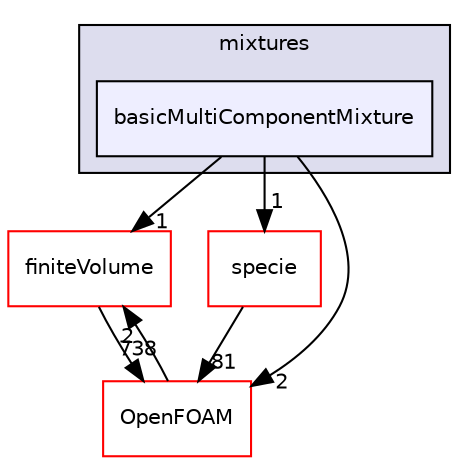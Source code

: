 digraph "src/thermophysicalModels/reactionThermo/mixtures/basicMultiComponentMixture" {
  bgcolor=transparent;
  compound=true
  node [ fontsize="10", fontname="Helvetica"];
  edge [ labelfontsize="10", labelfontname="Helvetica"];
  subgraph clusterdir_4c3899116fa10d6c6748b991d6c665d1 {
    graph [ bgcolor="#ddddee", pencolor="black", label="mixtures" fontname="Helvetica", fontsize="10", URL="dir_4c3899116fa10d6c6748b991d6c665d1.html"]
  dir_432a0680e4fd34ccdcdfb0d368a0c5d1 [shape=box, label="basicMultiComponentMixture", style="filled", fillcolor="#eeeeff", pencolor="black", URL="dir_432a0680e4fd34ccdcdfb0d368a0c5d1.html"];
  }
  dir_9bd15774b555cf7259a6fa18f99fe99b [shape=box label="finiteVolume" color="red" URL="dir_9bd15774b555cf7259a6fa18f99fe99b.html"];
  dir_5c4bf53b114f4c9237cd4ef0431fc9bd [shape=box label="specie" color="red" URL="dir_5c4bf53b114f4c9237cd4ef0431fc9bd.html"];
  dir_c5473ff19b20e6ec4dfe5c310b3778a8 [shape=box label="OpenFOAM" color="red" URL="dir_c5473ff19b20e6ec4dfe5c310b3778a8.html"];
  dir_9bd15774b555cf7259a6fa18f99fe99b->dir_c5473ff19b20e6ec4dfe5c310b3778a8 [headlabel="738", labeldistance=1.5 headhref="dir_000898_001898.html"];
  dir_5c4bf53b114f4c9237cd4ef0431fc9bd->dir_c5473ff19b20e6ec4dfe5c310b3778a8 [headlabel="81", labeldistance=1.5 headhref="dir_001243_001898.html"];
  dir_432a0680e4fd34ccdcdfb0d368a0c5d1->dir_9bd15774b555cf7259a6fa18f99fe99b [headlabel="1", labeldistance=1.5 headhref="dir_002903_000898.html"];
  dir_432a0680e4fd34ccdcdfb0d368a0c5d1->dir_5c4bf53b114f4c9237cd4ef0431fc9bd [headlabel="1", labeldistance=1.5 headhref="dir_002903_001243.html"];
  dir_432a0680e4fd34ccdcdfb0d368a0c5d1->dir_c5473ff19b20e6ec4dfe5c310b3778a8 [headlabel="2", labeldistance=1.5 headhref="dir_002903_001898.html"];
  dir_c5473ff19b20e6ec4dfe5c310b3778a8->dir_9bd15774b555cf7259a6fa18f99fe99b [headlabel="2", labeldistance=1.5 headhref="dir_001898_000898.html"];
}
